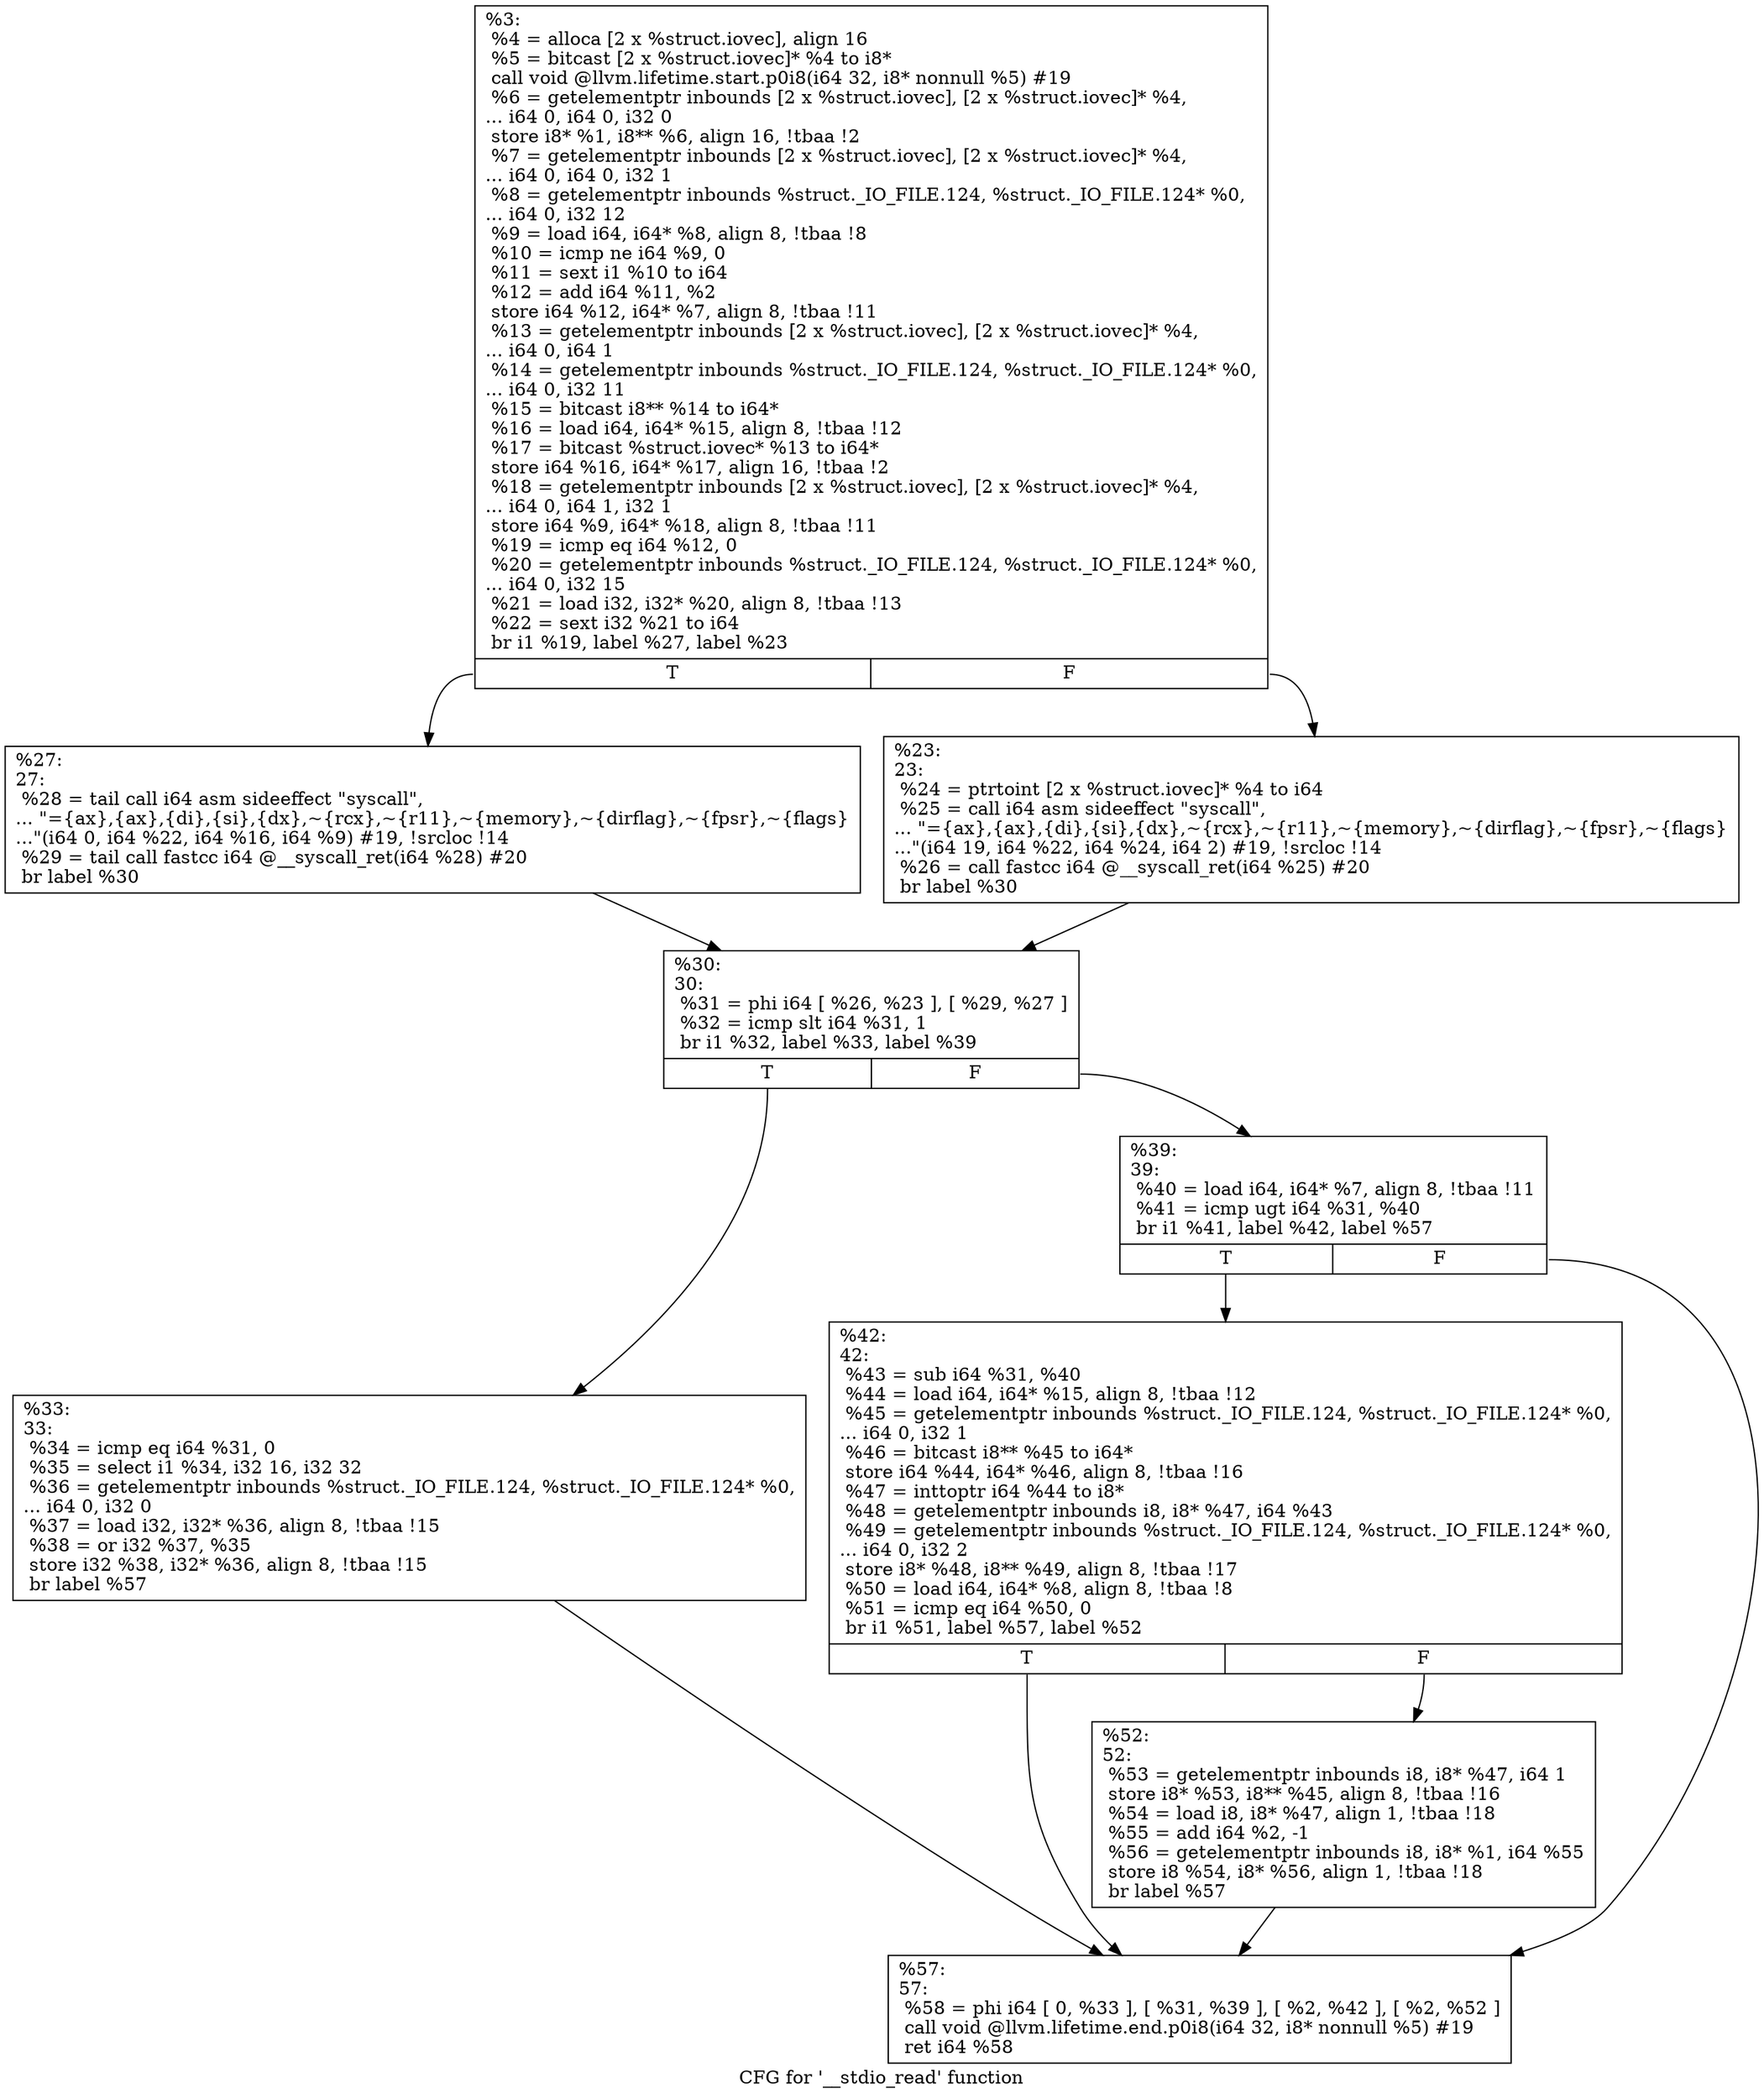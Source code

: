 digraph "CFG for '__stdio_read' function" {
	label="CFG for '__stdio_read' function";

	Node0x287ef80 [shape=record,label="{%3:\l  %4 = alloca [2 x %struct.iovec], align 16\l  %5 = bitcast [2 x %struct.iovec]* %4 to i8*\l  call void @llvm.lifetime.start.p0i8(i64 32, i8* nonnull %5) #19\l  %6 = getelementptr inbounds [2 x %struct.iovec], [2 x %struct.iovec]* %4,\l... i64 0, i64 0, i32 0\l  store i8* %1, i8** %6, align 16, !tbaa !2\l  %7 = getelementptr inbounds [2 x %struct.iovec], [2 x %struct.iovec]* %4,\l... i64 0, i64 0, i32 1\l  %8 = getelementptr inbounds %struct._IO_FILE.124, %struct._IO_FILE.124* %0,\l... i64 0, i32 12\l  %9 = load i64, i64* %8, align 8, !tbaa !8\l  %10 = icmp ne i64 %9, 0\l  %11 = sext i1 %10 to i64\l  %12 = add i64 %11, %2\l  store i64 %12, i64* %7, align 8, !tbaa !11\l  %13 = getelementptr inbounds [2 x %struct.iovec], [2 x %struct.iovec]* %4,\l... i64 0, i64 1\l  %14 = getelementptr inbounds %struct._IO_FILE.124, %struct._IO_FILE.124* %0,\l... i64 0, i32 11\l  %15 = bitcast i8** %14 to i64*\l  %16 = load i64, i64* %15, align 8, !tbaa !12\l  %17 = bitcast %struct.iovec* %13 to i64*\l  store i64 %16, i64* %17, align 16, !tbaa !2\l  %18 = getelementptr inbounds [2 x %struct.iovec], [2 x %struct.iovec]* %4,\l... i64 0, i64 1, i32 1\l  store i64 %9, i64* %18, align 8, !tbaa !11\l  %19 = icmp eq i64 %12, 0\l  %20 = getelementptr inbounds %struct._IO_FILE.124, %struct._IO_FILE.124* %0,\l... i64 0, i32 15\l  %21 = load i32, i32* %20, align 8, !tbaa !13\l  %22 = sext i32 %21 to i64\l  br i1 %19, label %27, label %23\l|{<s0>T|<s1>F}}"];
	Node0x287ef80:s0 -> Node0x287f470;
	Node0x287ef80:s1 -> Node0x287f420;
	Node0x287f420 [shape=record,label="{%23:\l23:                                               \l  %24 = ptrtoint [2 x %struct.iovec]* %4 to i64\l  %25 = call i64 asm sideeffect \"syscall\",\l... \"=\{ax\},\{ax\},\{di\},\{si\},\{dx\},~\{rcx\},~\{r11\},~\{memory\},~\{dirflag\},~\{fpsr\},~\{flags\}\l...\"(i64 19, i64 %22, i64 %24, i64 2) #19, !srcloc !14\l  %26 = call fastcc i64 @__syscall_ret(i64 %25) #20\l  br label %30\l}"];
	Node0x287f420 -> Node0x287f4c0;
	Node0x287f470 [shape=record,label="{%27:\l27:                                               \l  %28 = tail call i64 asm sideeffect \"syscall\",\l... \"=\{ax\},\{ax\},\{di\},\{si\},\{dx\},~\{rcx\},~\{r11\},~\{memory\},~\{dirflag\},~\{fpsr\},~\{flags\}\l...\"(i64 0, i64 %22, i64 %16, i64 %9) #19, !srcloc !14\l  %29 = tail call fastcc i64 @__syscall_ret(i64 %28) #20\l  br label %30\l}"];
	Node0x287f470 -> Node0x287f4c0;
	Node0x287f4c0 [shape=record,label="{%30:\l30:                                               \l  %31 = phi i64 [ %26, %23 ], [ %29, %27 ]\l  %32 = icmp slt i64 %31, 1\l  br i1 %32, label %33, label %39\l|{<s0>T|<s1>F}}"];
	Node0x287f4c0:s0 -> Node0x287f510;
	Node0x287f4c0:s1 -> Node0x287f560;
	Node0x287f510 [shape=record,label="{%33:\l33:                                               \l  %34 = icmp eq i64 %31, 0\l  %35 = select i1 %34, i32 16, i32 32\l  %36 = getelementptr inbounds %struct._IO_FILE.124, %struct._IO_FILE.124* %0,\l... i64 0, i32 0\l  %37 = load i32, i32* %36, align 8, !tbaa !15\l  %38 = or i32 %37, %35\l  store i32 %38, i32* %36, align 8, !tbaa !15\l  br label %57\l}"];
	Node0x287f510 -> Node0x287f650;
	Node0x287f560 [shape=record,label="{%39:\l39:                                               \l  %40 = load i64, i64* %7, align 8, !tbaa !11\l  %41 = icmp ugt i64 %31, %40\l  br i1 %41, label %42, label %57\l|{<s0>T|<s1>F}}"];
	Node0x287f560:s0 -> Node0x287f5b0;
	Node0x287f560:s1 -> Node0x287f650;
	Node0x287f5b0 [shape=record,label="{%42:\l42:                                               \l  %43 = sub i64 %31, %40\l  %44 = load i64, i64* %15, align 8, !tbaa !12\l  %45 = getelementptr inbounds %struct._IO_FILE.124, %struct._IO_FILE.124* %0,\l... i64 0, i32 1\l  %46 = bitcast i8** %45 to i64*\l  store i64 %44, i64* %46, align 8, !tbaa !16\l  %47 = inttoptr i64 %44 to i8*\l  %48 = getelementptr inbounds i8, i8* %47, i64 %43\l  %49 = getelementptr inbounds %struct._IO_FILE.124, %struct._IO_FILE.124* %0,\l... i64 0, i32 2\l  store i8* %48, i8** %49, align 8, !tbaa !17\l  %50 = load i64, i64* %8, align 8, !tbaa !8\l  %51 = icmp eq i64 %50, 0\l  br i1 %51, label %57, label %52\l|{<s0>T|<s1>F}}"];
	Node0x287f5b0:s0 -> Node0x287f650;
	Node0x287f5b0:s1 -> Node0x287f600;
	Node0x287f600 [shape=record,label="{%52:\l52:                                               \l  %53 = getelementptr inbounds i8, i8* %47, i64 1\l  store i8* %53, i8** %45, align 8, !tbaa !16\l  %54 = load i8, i8* %47, align 1, !tbaa !18\l  %55 = add i64 %2, -1\l  %56 = getelementptr inbounds i8, i8* %1, i64 %55\l  store i8 %54, i8* %56, align 1, !tbaa !18\l  br label %57\l}"];
	Node0x287f600 -> Node0x287f650;
	Node0x287f650 [shape=record,label="{%57:\l57:                                               \l  %58 = phi i64 [ 0, %33 ], [ %31, %39 ], [ %2, %42 ], [ %2, %52 ]\l  call void @llvm.lifetime.end.p0i8(i64 32, i8* nonnull %5) #19\l  ret i64 %58\l}"];
}

